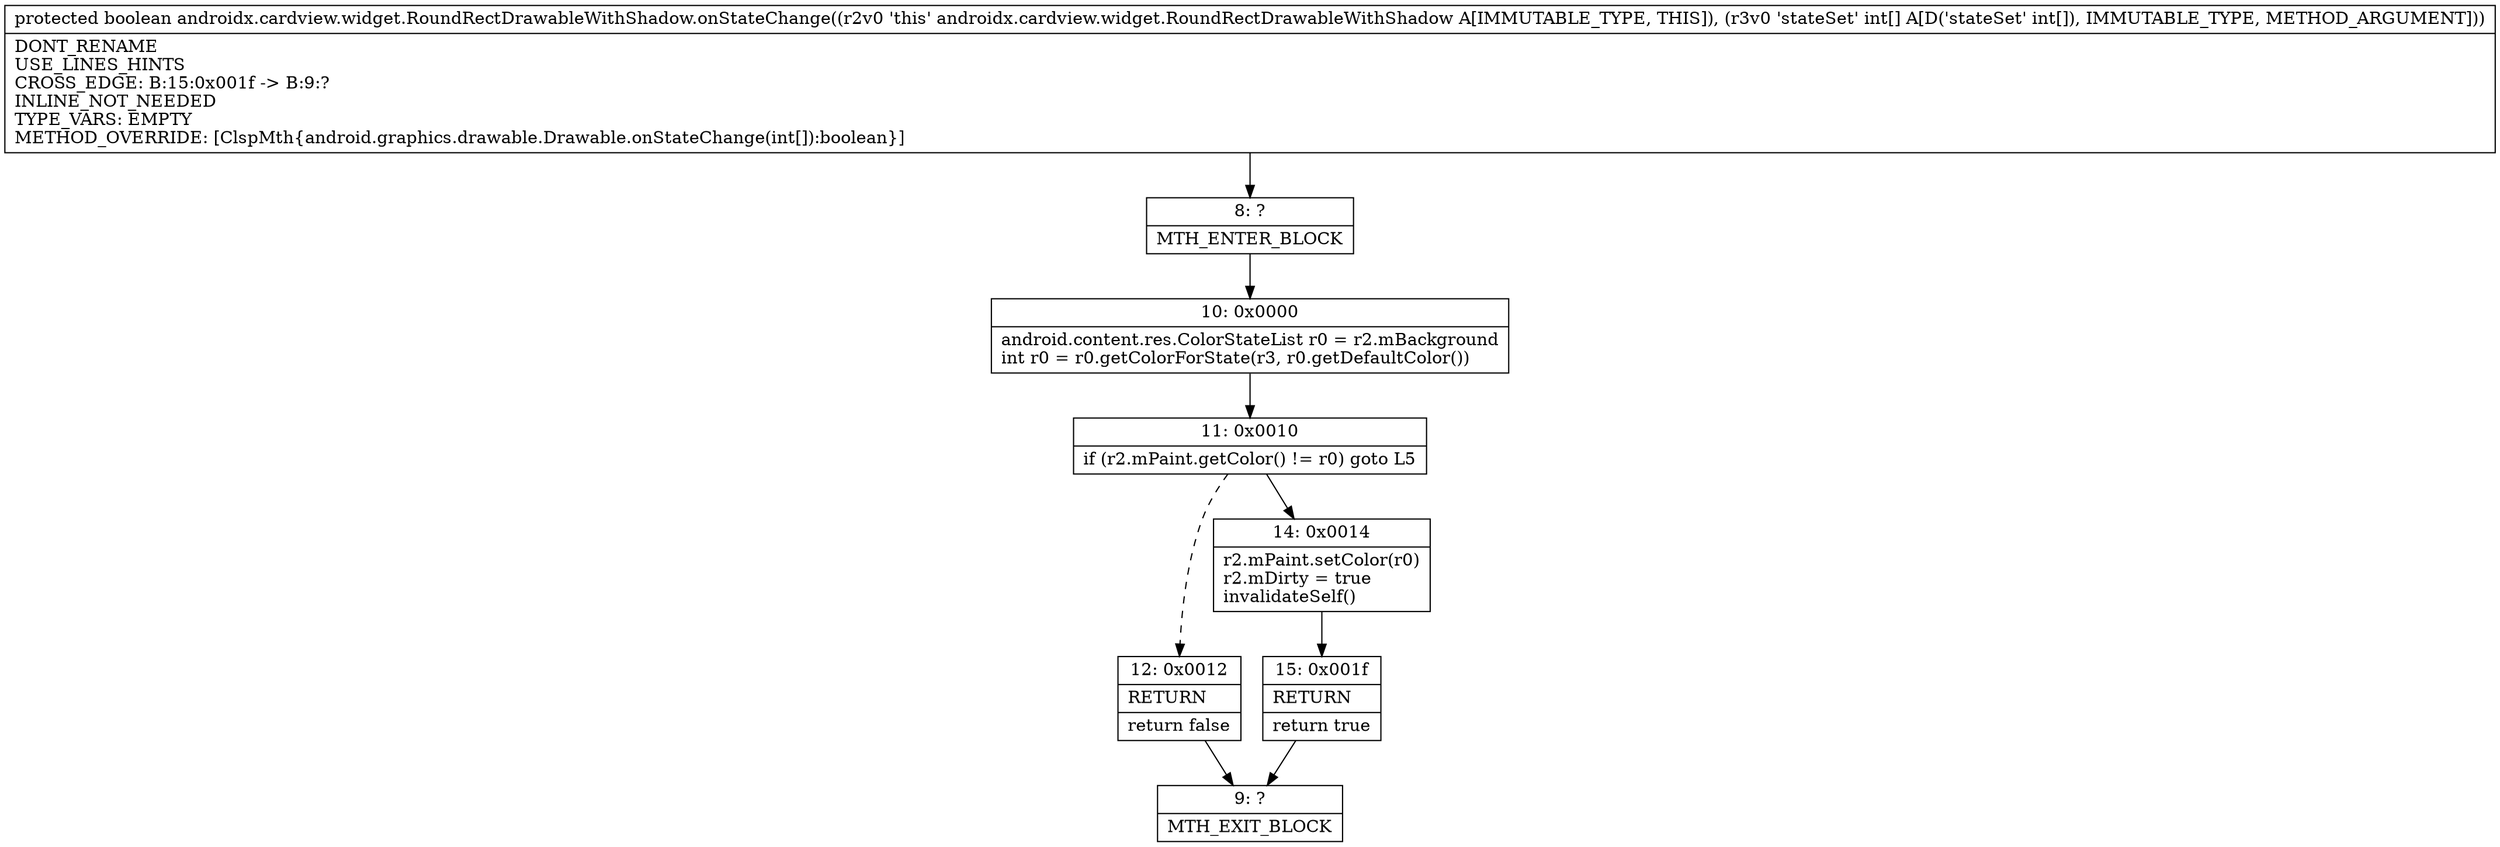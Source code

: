 digraph "CFG forandroidx.cardview.widget.RoundRectDrawableWithShadow.onStateChange([I)Z" {
Node_8 [shape=record,label="{8\:\ ?|MTH_ENTER_BLOCK\l}"];
Node_10 [shape=record,label="{10\:\ 0x0000|android.content.res.ColorStateList r0 = r2.mBackground\lint r0 = r0.getColorForState(r3, r0.getDefaultColor())\l}"];
Node_11 [shape=record,label="{11\:\ 0x0010|if (r2.mPaint.getColor() != r0) goto L5\l}"];
Node_12 [shape=record,label="{12\:\ 0x0012|RETURN\l|return false\l}"];
Node_9 [shape=record,label="{9\:\ ?|MTH_EXIT_BLOCK\l}"];
Node_14 [shape=record,label="{14\:\ 0x0014|r2.mPaint.setColor(r0)\lr2.mDirty = true\linvalidateSelf()\l}"];
Node_15 [shape=record,label="{15\:\ 0x001f|RETURN\l|return true\l}"];
MethodNode[shape=record,label="{protected boolean androidx.cardview.widget.RoundRectDrawableWithShadow.onStateChange((r2v0 'this' androidx.cardview.widget.RoundRectDrawableWithShadow A[IMMUTABLE_TYPE, THIS]), (r3v0 'stateSet' int[] A[D('stateSet' int[]), IMMUTABLE_TYPE, METHOD_ARGUMENT]))  | DONT_RENAME\lUSE_LINES_HINTS\lCROSS_EDGE: B:15:0x001f \-\> B:9:?\lINLINE_NOT_NEEDED\lTYPE_VARS: EMPTY\lMETHOD_OVERRIDE: [ClspMth\{android.graphics.drawable.Drawable.onStateChange(int[]):boolean\}]\l}"];
MethodNode -> Node_8;Node_8 -> Node_10;
Node_10 -> Node_11;
Node_11 -> Node_12[style=dashed];
Node_11 -> Node_14;
Node_12 -> Node_9;
Node_14 -> Node_15;
Node_15 -> Node_9;
}

